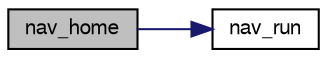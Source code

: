 digraph "nav_home"
{
  edge [fontname="FreeSans",fontsize="10",labelfontname="FreeSans",labelfontsize="10"];
  node [fontname="FreeSans",fontsize="10",shape=record];
  rankdir="LR";
  Node1 [label="nav_home",height=0.2,width=0.4,color="black", fillcolor="grey75", style="filled", fontcolor="black"];
  Node1 -> Node2 [color="midnightblue",fontsize="10",style="solid",fontname="FreeSans"];
  Node2 [label="nav_run",height=0.2,width=0.4,color="black", fillcolor="white", style="filled",URL="$rotorcraft_2navigation_8c.html#a4722a6d624ce0bb547c43724e2bb9f71"];
}
